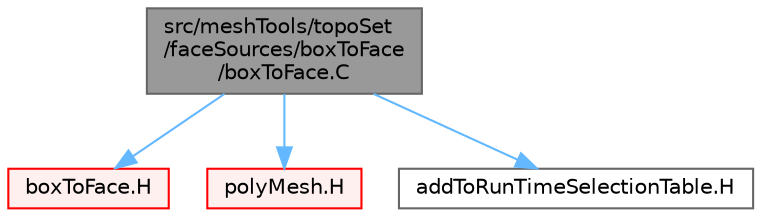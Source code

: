 digraph "src/meshTools/topoSet/faceSources/boxToFace/boxToFace.C"
{
 // LATEX_PDF_SIZE
  bgcolor="transparent";
  edge [fontname=Helvetica,fontsize=10,labelfontname=Helvetica,labelfontsize=10];
  node [fontname=Helvetica,fontsize=10,shape=box,height=0.2,width=0.4];
  Node1 [id="Node000001",label="src/meshTools/topoSet\l/faceSources/boxToFace\l/boxToFace.C",height=0.2,width=0.4,color="gray40", fillcolor="grey60", style="filled", fontcolor="black",tooltip=" "];
  Node1 -> Node2 [id="edge1_Node000001_Node000002",color="steelblue1",style="solid",tooltip=" "];
  Node2 [id="Node000002",label="boxToFace.H",height=0.2,width=0.4,color="red", fillcolor="#FFF0F0", style="filled",URL="$boxToFace_8H.html",tooltip=" "];
  Node1 -> Node226 [id="edge2_Node000001_Node000226",color="steelblue1",style="solid",tooltip=" "];
  Node226 [id="Node000226",label="polyMesh.H",height=0.2,width=0.4,color="red", fillcolor="#FFF0F0", style="filled",URL="$polyMesh_8H.html",tooltip=" "];
  Node1 -> Node289 [id="edge3_Node000001_Node000289",color="steelblue1",style="solid",tooltip=" "];
  Node289 [id="Node000289",label="addToRunTimeSelectionTable.H",height=0.2,width=0.4,color="grey40", fillcolor="white", style="filled",URL="$addToRunTimeSelectionTable_8H.html",tooltip="Macros for easy insertion into run-time selection tables."];
}
